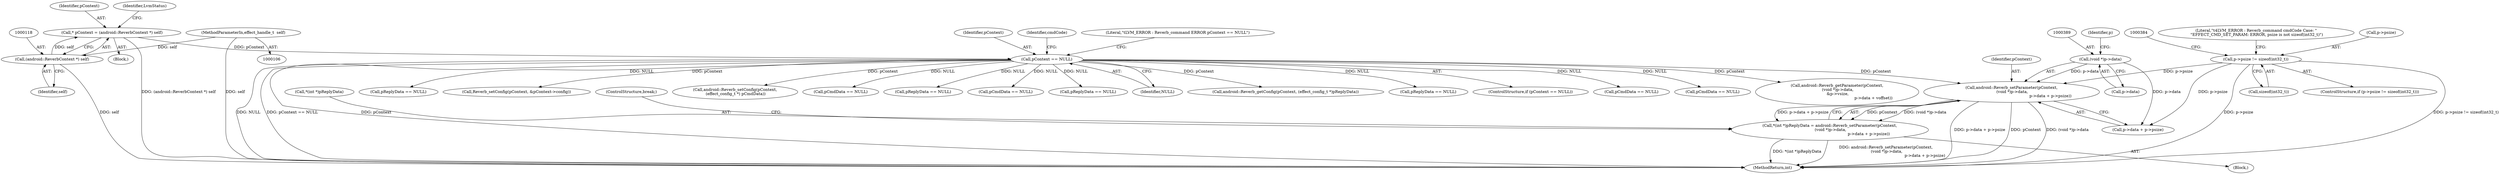 digraph "0_Android_aeea52da00d210587fb3ed895de3d5f2e0264c88_6@pointer" {
"1000386" [label="(Call,android::Reverb_setParameter(pContext,\n (void *)p->data,\n                                                              p->data + p->psize))"];
"1000127" [label="(Call,pContext == NULL)"];
"1000115" [label="(Call,* pContext = (android::ReverbContext *) self)"];
"1000117" [label="(Call,(android::ReverbContext *) self)"];
"1000107" [label="(MethodParameterIn,effect_handle_t  self)"];
"1000388" [label="(Call,(void *)p->data)"];
"1000369" [label="(Call,p->psize != sizeof(int32_t))"];
"1000381" [label="(Call,*(int *)pReplyData = android::Reverb_setParameter(pContext,\n (void *)p->data,\n                                                              p->data + p->psize))"];
"1000224" [label="(Call,Reverb_setConfig(pContext, &pContext->config))"];
"1000116" [label="(Identifier,pContext)"];
"1000400" [label="(ControlStructure,break;)"];
"1000124" [label="(Identifier,LvmStatus)"];
"1000194" [label="(Call,android::Reverb_setConfig(pContext,\n (effect_config_t *) pCmdData))"];
"1000336" [label="(Call,pCmdData == NULL)"];
"1000388" [label="(Call,(void *)p->data)"];
"1000128" [label="(Identifier,pContext)"];
"1000137" [label="(Identifier,cmdCode)"];
"1000641" [label="(MethodReturn,int)"];
"1000368" [label="(ControlStructure,if (p->psize != sizeof(int32_t)))"];
"1000203" [label="(Call,pReplyData == NULL)"];
"1000390" [label="(Call,p->data)"];
"1000166" [label="(Call,pCmdData == NULL)"];
"1000115" [label="(Call,* pContext = (android::ReverbContext *) self)"];
"1000386" [label="(Call,android::Reverb_setParameter(pContext,\n (void *)p->data,\n                                                              p->data + p->psize))"];
"1000381" [label="(Call,*(int *)pReplyData = android::Reverb_setParameter(pContext,\n (void *)p->data,\n                                                              p->data + p->psize))"];
"1000119" [label="(Identifier,self)"];
"1000333" [label="(Block,)"];
"1000142" [label="(Call,pReplyData == NULL)"];
"1000377" [label="(Literal,\"\t4LVM_ERROR : Reverb_command cmdCode Case: \"\n \"EFFECT_CMD_SET_PARAM: ERROR, psize is not sizeof(int32_t)\")"];
"1000129" [label="(Identifier,NULL)"];
"1000217" [label="(Call,android::Reverb_getConfig(pContext, (effect_config_t *)pReplyData))"];
"1000369" [label="(Call,p->psize != sizeof(int32_t))"];
"1000395" [label="(Identifier,p)"];
"1000127" [label="(Call,pContext == NULL)"];
"1000475" [label="(Call,pReplyData == NULL)"];
"1000126" [label="(ControlStructure,if (pContext == NULL))"];
"1000117" [label="(Call,(android::ReverbContext *) self)"];
"1000370" [label="(Call,p->psize)"];
"1000107" [label="(MethodParameterIn,effect_handle_t  self)"];
"1000382" [label="(Call,*(int *)pReplyData)"];
"1000387" [label="(Identifier,pContext)"];
"1000235" [label="(Call,pCmdData == NULL)"];
"1000516" [label="(Call,pCmdData == NULL)"];
"1000373" [label="(Call,sizeof(int32_t))"];
"1000113" [label="(Block,)"];
"1000132" [label="(Literal,\"\tLVM_ERROR : Reverb_command ERROR pContext == NULL\")"];
"1000304" [label="(Call,android::Reverb_getParameter(pContext,\n (void *)p->data,\n &p->vsize,\n                                                          p->data + voffset))"];
"1000393" [label="(Call,p->data + p->psize)"];
"1000404" [label="(Call,pReplyData == NULL)"];
"1000386" -> "1000381"  [label="AST: "];
"1000386" -> "1000393"  [label="CFG: "];
"1000387" -> "1000386"  [label="AST: "];
"1000388" -> "1000386"  [label="AST: "];
"1000393" -> "1000386"  [label="AST: "];
"1000381" -> "1000386"  [label="CFG: "];
"1000386" -> "1000641"  [label="DDG: p->data + p->psize"];
"1000386" -> "1000641"  [label="DDG: (void *)p->data"];
"1000386" -> "1000641"  [label="DDG: pContext"];
"1000386" -> "1000381"  [label="DDG: pContext"];
"1000386" -> "1000381"  [label="DDG: (void *)p->data"];
"1000386" -> "1000381"  [label="DDG: p->data + p->psize"];
"1000127" -> "1000386"  [label="DDG: pContext"];
"1000388" -> "1000386"  [label="DDG: p->data"];
"1000369" -> "1000386"  [label="DDG: p->psize"];
"1000127" -> "1000126"  [label="AST: "];
"1000127" -> "1000129"  [label="CFG: "];
"1000128" -> "1000127"  [label="AST: "];
"1000129" -> "1000127"  [label="AST: "];
"1000132" -> "1000127"  [label="CFG: "];
"1000137" -> "1000127"  [label="CFG: "];
"1000127" -> "1000641"  [label="DDG: NULL"];
"1000127" -> "1000641"  [label="DDG: pContext == NULL"];
"1000127" -> "1000641"  [label="DDG: pContext"];
"1000115" -> "1000127"  [label="DDG: pContext"];
"1000127" -> "1000142"  [label="DDG: NULL"];
"1000127" -> "1000166"  [label="DDG: NULL"];
"1000127" -> "1000194"  [label="DDG: pContext"];
"1000127" -> "1000203"  [label="DDG: NULL"];
"1000127" -> "1000217"  [label="DDG: pContext"];
"1000127" -> "1000224"  [label="DDG: pContext"];
"1000127" -> "1000235"  [label="DDG: NULL"];
"1000127" -> "1000304"  [label="DDG: pContext"];
"1000127" -> "1000336"  [label="DDG: NULL"];
"1000127" -> "1000404"  [label="DDG: NULL"];
"1000127" -> "1000475"  [label="DDG: NULL"];
"1000127" -> "1000516"  [label="DDG: NULL"];
"1000115" -> "1000113"  [label="AST: "];
"1000115" -> "1000117"  [label="CFG: "];
"1000116" -> "1000115"  [label="AST: "];
"1000117" -> "1000115"  [label="AST: "];
"1000124" -> "1000115"  [label="CFG: "];
"1000115" -> "1000641"  [label="DDG: (android::ReverbContext *) self"];
"1000117" -> "1000115"  [label="DDG: self"];
"1000117" -> "1000119"  [label="CFG: "];
"1000118" -> "1000117"  [label="AST: "];
"1000119" -> "1000117"  [label="AST: "];
"1000117" -> "1000641"  [label="DDG: self"];
"1000107" -> "1000117"  [label="DDG: self"];
"1000107" -> "1000106"  [label="AST: "];
"1000107" -> "1000641"  [label="DDG: self"];
"1000388" -> "1000390"  [label="CFG: "];
"1000389" -> "1000388"  [label="AST: "];
"1000390" -> "1000388"  [label="AST: "];
"1000395" -> "1000388"  [label="CFG: "];
"1000388" -> "1000393"  [label="DDG: p->data"];
"1000369" -> "1000368"  [label="AST: "];
"1000369" -> "1000373"  [label="CFG: "];
"1000370" -> "1000369"  [label="AST: "];
"1000373" -> "1000369"  [label="AST: "];
"1000377" -> "1000369"  [label="CFG: "];
"1000384" -> "1000369"  [label="CFG: "];
"1000369" -> "1000641"  [label="DDG: p->psize != sizeof(int32_t)"];
"1000369" -> "1000641"  [label="DDG: p->psize"];
"1000369" -> "1000393"  [label="DDG: p->psize"];
"1000381" -> "1000333"  [label="AST: "];
"1000382" -> "1000381"  [label="AST: "];
"1000400" -> "1000381"  [label="CFG: "];
"1000381" -> "1000641"  [label="DDG: *(int *)pReplyData"];
"1000381" -> "1000641"  [label="DDG: android::Reverb_setParameter(pContext,\n (void *)p->data,\n                                                              p->data + p->psize)"];
}
